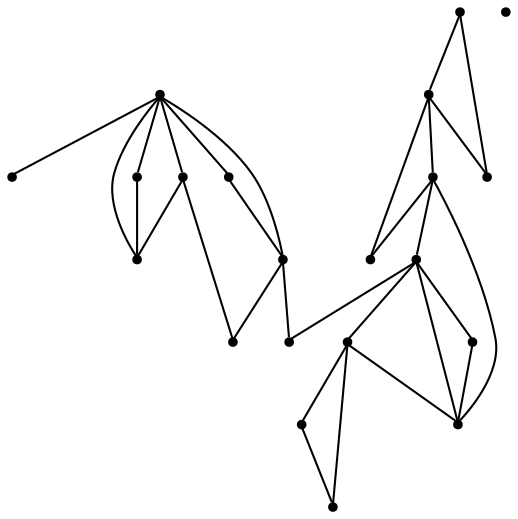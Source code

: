 graph {
  node [shape=point,comment="{\"directed\":false,\"doi\":\"10.1007/3-540-37623-2_4\",\"figure\":\"4 (5)\"}"]

  v0 [pos="1386.7954359297962,1836.5237977769643"]
  v1 [pos="1386.7954359297962,1849.0237977769643"]
  v2 [pos="1374.2942758369886,1854.2738384670683"]
  v3 [pos="1363.2932257065916,1859.7737736172148"]
  v4 [pos="1340.291073332253,1877.773804134793"]
  v5 [pos="1328.5399205325098,1883.2737392849394"]
  v6 [pos="1293.5367294984183,1906.273788876004"]
  v7 [pos="1270.2845640956941,1906.273788876004"]
  v8 [pos="1241.7819343442982,1918.773788876004"]
  v9 [pos="1200.528131471709,1924.2738193935816"]
  v10 [pos="1182.7764434460419,1970.7737710740835"]
  v11 [pos="1177.2759342768904,2115.773783789741"]
  v12 [pos="1165.7748580897212,2005.7738092210561"]
  v13 [pos="1159.2743285991198,1982.2737481858994"]
  v14 [pos="1142.272679658611,2075.2737787034775"]
  v15 [pos="1142.272679658611,2191.7737430996367"]
  v16 [pos="1089.7677818351444,2063.773801591661"]
  v17 [pos="1084.2673680422752,2273.2737647162544"]
  v18 [pos="1002.7597190343586,2087.023809221056"]
  v19 [pos="991.2587064313777,2145.273759629991"]
  v20 [pos="991.2587064313777,2185.5237430996367"]

  v20 -- v18 [id="-3",pos="991.2587064313777,2185.5237430996367 969.8483524189747,2159.7446229722764 969.8483524189747,2159.7446229722764 969.8483524189747,2159.7446229722764 963.0686247575586,2122.698826260037 963.0686247575586,2122.698826260037 963.0686247575586,2122.698826260037 1002.7597190343586,2087.023809221056 1002.7597190343586,2087.023809221056 1002.7597190343586,2087.023809221056"]
  v18 -- v19 [id="-4",pos="1002.7597190343586,2087.023809221056 991.2587064313777,2145.273759629991 991.2587064313777,2145.273759629991 991.2587064313777,2145.273759629991"]
  v20 -- v19 [id="-7",pos="991.2587064313777,2185.5237430996367 991.2587064313777,2145.273759629991 991.2587064313777,2145.273759629991 991.2587064313777,2145.273759629991"]
  v14 -- v9 [id="-10",pos="1142.272679658611,2075.2737787034775 1111.2823503321672,1989.7571351793079 1111.2823503321672,1989.7571351793079 1111.2823503321672,1989.7571351793079 1112.028320029274,1938.8779746161567 1112.028320029274,1938.8779746161567 1112.028320029274,1938.8779746161567 1200.528131471709,1924.2738193935816 1200.528131471709,1924.2738193935816 1200.528131471709,1924.2738193935816"]
  v14 -- v16 [id="-11",pos="1142.272679658611,2075.2737787034775 1089.7677818351444,2063.773801591661 1089.7677818351444,2063.773801591661 1089.7677818351444,2063.773801591661"]
  v14 -- v12 [id="-15",pos="1142.272679658611,2075.2737787034775 1165.7748580897212,2005.7738092210561 1165.7748580897212,2005.7738092210561 1165.7748580897212,2005.7738092210561"]
  v9 -- v11 [id="-16",pos="1200.528131471709,1924.2738193935816 1253.4206067149432,2050.3946728176543 1253.4206067149432,2050.3946728176543 1253.4206067149432,2050.3946728176543 1249.6494285070148,2095.298873053657 1249.6494285070148,2095.298873053657 1249.6494285070148,2095.298873053657 1177.2759342768904,2115.773783789741 1177.2759342768904,2115.773783789741 1177.2759342768904,2115.773783789741"]
  v12 -- v9 [id="-18",pos="1165.7748580897212,2005.7738092210561 1205.1327394277478,1974.4862662421335 1205.1327394277478,1974.4862662421335 1205.1327394277478,1974.4862662421335 1218.5923675749527,1936.6363313463003 1218.5923675749527,1936.6363313463003 1218.5923675749527,1936.6363313463003 1200.528131471709,1924.2738193935816 1200.528131471709,1924.2738193935816 1200.528131471709,1924.2738193935816"]
  v7 -- v8 [id="-21",pos="1270.2845640956941,1906.273788876004 1241.7819343442982,1918.773788876004 1241.7819343442982,1918.773788876004 1241.7819343442982,1918.773788876004"]
  v7 -- v1 [id="-22",pos="1270.2845640956941,1906.273788876004 1282.0940235961064,1830.0652609931099 1282.0940235961064,1830.0652609931099 1282.0940235961064,1830.0652609931099 1320.1183855450622,1814.753066168891 1320.1183855450622,1814.753066168891 1320.1183855450622,1814.753066168891 1385.5452436194894,1836.2280315823027 1385.5452436194894,1836.2280315823027 1385.5452436194894,1836.2280315823027 1386.7954359297962,1849.0237977769643 1386.7954359297962,1849.0237977769643 1386.7954359297962,1849.0237977769643"]
  v11 -- v12 [id="-24",pos="1177.2759342768904,2115.773783789741 1165.7748580897212,2005.7738092210561 1165.7748580897212,2005.7738092210561 1165.7748580897212,2005.7738092210561"]
  v5 -- v6 [id="-25",pos="1328.5399205325098,1883.2737392849394 1293.5367294984183,1906.273788876004 1293.5367294984183,1906.273788876004 1293.5367294984183,1906.273788876004"]
  v9 -- v10 [id="-27",pos="1200.528131471709,1924.2738193935816 1182.7764434460419,1970.7737710740835 1182.7764434460419,1970.7737710740835 1182.7764434460419,1970.7737710740835"]
  v5 -- v0 [id="-28",pos="1328.5399205325098,1883.2737392849394 1391.141669536688,1871.148787604438 1391.141669536688,1871.148787604438 1391.141669536688,1871.148787604438 1409.880820006616,1861.803033616808 1409.880820006616,1861.803033616808 1409.880820006616,1861.803033616808 1386.7954359297962,1836.5237977769643 1386.7954359297962,1836.5237977769643 1386.7954359297962,1836.5237977769643"]
  v4 -- v3 [id="-35",pos="1340.291073332253,1877.773804134793 1363.2932257065916,1859.7737736172148 1363.2932257065916,1859.7737736172148 1363.2932257065916,1859.7737736172148"]
  v18 -- v16 [id="-5",pos="1002.7597190343586,2087.023809221056 1089.7677818351444,2063.773801591661 1089.7677818351444,2063.773801591661 1089.7677818351444,2063.773801591661"]
  v18 -- v14 [id="-6",pos="1002.7597190343586,2087.023809221056 1066.7156840808982,2103.302998012967 1066.7156840808982,2103.302998012967 1066.7156840808982,2103.302998012967 1109.6322134774687,2119.9987835354277 1109.6322134774687,2119.9987835354277 1109.6322134774687,2119.9987835354277 1142.272679658611,2075.2737787034775 1142.272679658611,2075.2737787034775 1142.272679658611,2075.2737787034775"]
  v15 -- v17 [id="-9",pos="1142.272679658611,2191.7737430996367 1084.2673680422752,2273.2737647162544 1084.2673680422752,2273.2737647162544 1084.2673680422752,2273.2737647162544"]
  v11 -- v17 [id="-13",pos="1177.2759342768904,2115.773783789741 1096.6101717141278,2146.823861863878 1096.6101717141278,2146.823861863878 1096.6101717141278,2146.823861863878 1073.4247061249273,2192.4988852606884 1073.4247061249273,2192.4988852606884 1073.4247061249273,2192.4988852606884 1084.2673680422752,2273.2737647162544 1084.2673680422752,2273.2737647162544 1084.2673680422752,2273.2737647162544"]
  v10 -- v12 [id="-14",pos="1182.7764434460419,1970.7737710740835 1160.4952403907155,1981.8487591213652 1160.4952403907155,1981.8487591213652 1160.4952403907155,1981.8487591213652 1165.7748580897212,2005.7738092210561 1165.7748580897212,2005.7738092210561 1165.7748580897212,2005.7738092210561"]
  v9 -- v8 [id="-19",pos="1200.528131471709,1924.2738193935816 1241.7819343442982,1918.773788876004 1241.7819343442982,1918.773788876004 1241.7819343442982,1918.773788876004"]
  v6 -- v7 [id="-23",pos="1293.5367294984183,1906.273788876004 1270.2845640956941,1906.273788876004 1270.2845640956941,1906.273788876004 1270.2845640956941,1906.273788876004"]
  v5 -- v7 [id="-26",pos="1328.5399205325098,1883.2737392849394 1309.3923688211462,1900.723754035102 1309.3923688211462,1900.723754035102 1309.3923688211462,1900.723754035102 1309.4340800486693,1923.6446168687612 1309.4340800486693,1923.6446168687612 1309.4340800486693,1923.6446168687612 1270.2845640956941,1906.273788876004 1270.2845640956941,1906.273788876004 1270.2845640956941,1906.273788876004"]
  v11 -- v15 [id="-29",pos="1177.2759342768904,2115.773783789741 1142.272679658611,2191.7737430996367 1142.272679658611,2191.7737430996367 1142.272679658611,2191.7737430996367"]
  v3 -- v5 [id="-30",pos="1363.2932257065916,1859.7737736172148 1350.4212108355387,1865.8904817369253 1350.4212108355387,1865.8904817369253 1350.4212108355387,1865.8904817369253 1337.582418702871,1870.944701300727 1337.582418702871,1870.944701300727 1337.582418702871,1870.944701300727 1328.5399205325098,1883.2737392849394 1328.5399205325098,1883.2737392849394 1328.5399205325098,1883.2737392849394"]
  v5 -- v2 [id="-31",pos="1328.5399205325098,1883.2737392849394 1354.271614942086,1905.8196809556753 1354.271614942086,1905.8196809556753 1354.271614942086,1905.8196809556753 1365.0309497806697,1880.6529786851675 1365.0309497806697,1880.6529786851675 1365.0309497806697,1880.6529786851675 1374.2942758369886,1854.2738384670683 1374.2942758369886,1854.2738384670683 1374.2942758369886,1854.2738384670683"]
  v2 -- v1 [id="-32",pos="1374.2942758369886,1854.2738384670683 1386.7954359297962,1849.0237977769643 1386.7954359297962,1849.0237977769643 1386.7954359297962,1849.0237977769643"]
  v5 -- v4 [id="-33",pos="1328.5399205325098,1883.2737392849394 1340.291073332253,1877.773804134793 1340.291073332253,1877.773804134793 1340.291073332253,1877.773804134793"]
  v2 -- v3 [id="-154",pos="1374.2942758369886,1854.2738384670683 1363.2932257065916,1859.7737736172148 1363.2932257065916,1859.7737736172148 1363.2932257065916,1859.7737736172148"]
}